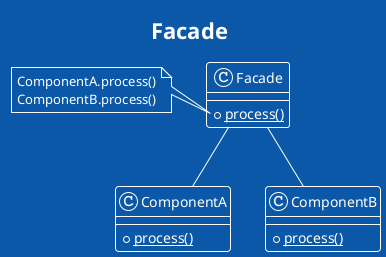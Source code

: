 @startuml Facade
title Facade
!theme amiga

class Facade {
  + {static} process()
}

class ComponentA {
  + {static} process()
}

class ComponentB {
  + {static} process()
}

note left of Facade::process
  ComponentA.process()
  ComponentB.process()
end note

Facade -- ComponentA
Facade -- ComponentB
@enduml